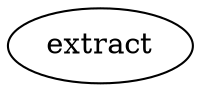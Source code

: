 digraph {
	"/home/illia/work/python_course_tasks/live_code_projects/etl_system/test/extract" [label=extract]
}
